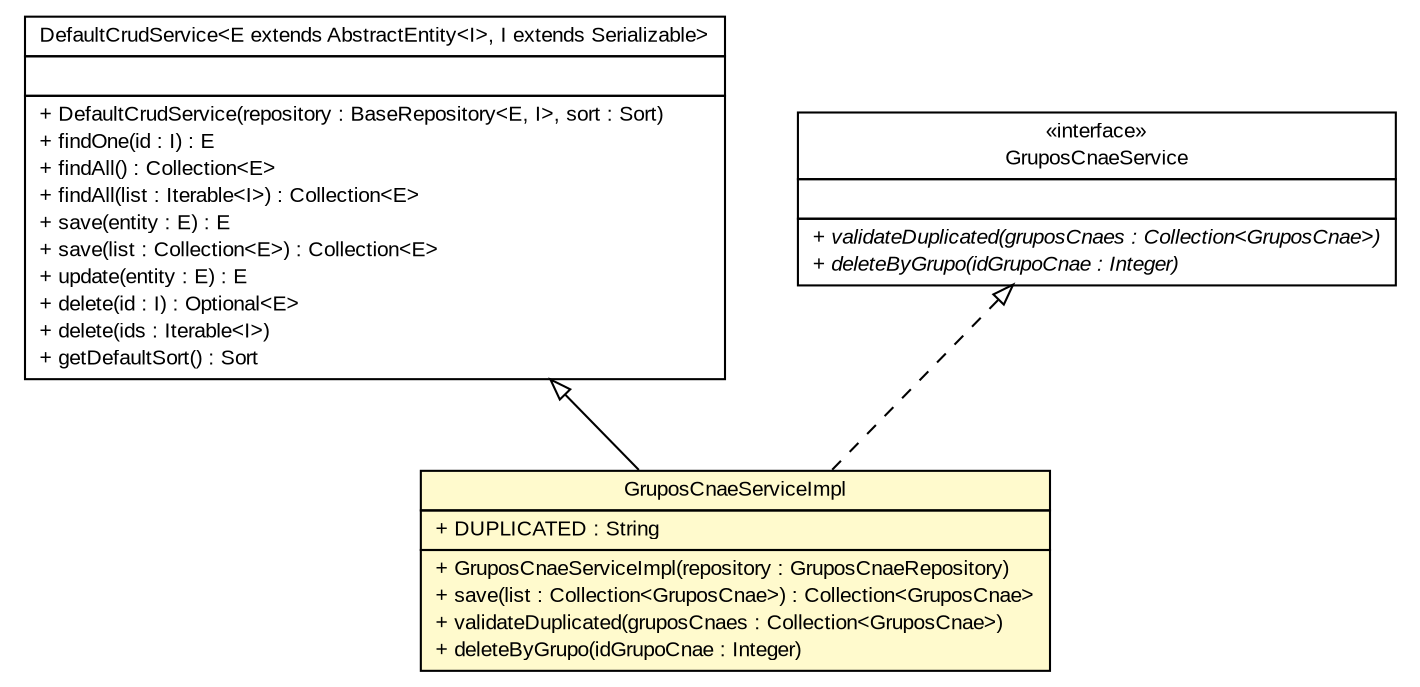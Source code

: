 #!/usr/local/bin/dot
#
# Class diagram 
# Generated by UMLGraph version R5_6 (http://www.umlgraph.org/)
#

digraph G {
	edge [fontname="arial",fontsize=10,labelfontname="arial",labelfontsize=10];
	node [fontname="arial",fontsize=10,shape=plaintext];
	nodesep=0.25;
	ranksep=0.5;
	// br.gov.to.sefaz.business.service.impl.DefaultCrudService<E extends br.gov.to.sefaz.persistence.entity.AbstractEntity<I>, I extends java.io.Serializable>
	c45595 [label=<<table title="br.gov.to.sefaz.business.service.impl.DefaultCrudService" border="0" cellborder="1" cellspacing="0" cellpadding="2" port="p" href="../../../../../business/service/impl/DefaultCrudService.html">
		<tr><td><table border="0" cellspacing="0" cellpadding="1">
<tr><td align="center" balign="center"> DefaultCrudService&lt;E extends AbstractEntity&lt;I&gt;, I extends Serializable&gt; </td></tr>
		</table></td></tr>
		<tr><td><table border="0" cellspacing="0" cellpadding="1">
<tr><td align="left" balign="left">  </td></tr>
		</table></td></tr>
		<tr><td><table border="0" cellspacing="0" cellpadding="1">
<tr><td align="left" balign="left"> + DefaultCrudService(repository : BaseRepository&lt;E, I&gt;, sort : Sort) </td></tr>
<tr><td align="left" balign="left"> + findOne(id : I) : E </td></tr>
<tr><td align="left" balign="left"> + findAll() : Collection&lt;E&gt; </td></tr>
<tr><td align="left" balign="left"> + findAll(list : Iterable&lt;I&gt;) : Collection&lt;E&gt; </td></tr>
<tr><td align="left" balign="left"> + save(entity : E) : E </td></tr>
<tr><td align="left" balign="left"> + save(list : Collection&lt;E&gt;) : Collection&lt;E&gt; </td></tr>
<tr><td align="left" balign="left"> + update(entity : E) : E </td></tr>
<tr><td align="left" balign="left"> + delete(id : I) : Optional&lt;E&gt; </td></tr>
<tr><td align="left" balign="left"> + delete(ids : Iterable&lt;I&gt;) </td></tr>
<tr><td align="left" balign="left"> + getDefaultSort() : Sort </td></tr>
		</table></td></tr>
		</table>>, URL="../../../../../business/service/impl/DefaultCrudService.html", fontname="arial", fontcolor="black", fontsize=10.0];
	// br.gov.to.sefaz.arr.parametros.business.service.GruposCnaeService
	c45686 [label=<<table title="br.gov.to.sefaz.arr.parametros.business.service.GruposCnaeService" border="0" cellborder="1" cellspacing="0" cellpadding="2" port="p" href="../GruposCnaeService.html">
		<tr><td><table border="0" cellspacing="0" cellpadding="1">
<tr><td align="center" balign="center"> &#171;interface&#187; </td></tr>
<tr><td align="center" balign="center"> GruposCnaeService </td></tr>
		</table></td></tr>
		<tr><td><table border="0" cellspacing="0" cellpadding="1">
<tr><td align="left" balign="left">  </td></tr>
		</table></td></tr>
		<tr><td><table border="0" cellspacing="0" cellpadding="1">
<tr><td align="left" balign="left"><font face="arial italic" point-size="10.0"> + validateDuplicated(gruposCnaes : Collection&lt;GruposCnae&gt;) </font></td></tr>
<tr><td align="left" balign="left"><font face="arial italic" point-size="10.0"> + deleteByGrupo(idGrupoCnae : Integer) </font></td></tr>
		</table></td></tr>
		</table>>, URL="../GruposCnaeService.html", fontname="arial", fontcolor="black", fontsize=10.0];
	// br.gov.to.sefaz.arr.parametros.business.service.impl.GruposCnaeServiceImpl
	c45713 [label=<<table title="br.gov.to.sefaz.arr.parametros.business.service.impl.GruposCnaeServiceImpl" border="0" cellborder="1" cellspacing="0" cellpadding="2" port="p" bgcolor="lemonChiffon" href="./GruposCnaeServiceImpl.html">
		<tr><td><table border="0" cellspacing="0" cellpadding="1">
<tr><td align="center" balign="center"> GruposCnaeServiceImpl </td></tr>
		</table></td></tr>
		<tr><td><table border="0" cellspacing="0" cellpadding="1">
<tr><td align="left" balign="left"> + DUPLICATED : String </td></tr>
		</table></td></tr>
		<tr><td><table border="0" cellspacing="0" cellpadding="1">
<tr><td align="left" balign="left"> + GruposCnaeServiceImpl(repository : GruposCnaeRepository) </td></tr>
<tr><td align="left" balign="left"> + save(list : Collection&lt;GruposCnae&gt;) : Collection&lt;GruposCnae&gt; </td></tr>
<tr><td align="left" balign="left"> + validateDuplicated(gruposCnaes : Collection&lt;GruposCnae&gt;) </td></tr>
<tr><td align="left" balign="left"> + deleteByGrupo(idGrupoCnae : Integer) </td></tr>
		</table></td></tr>
		</table>>, URL="./GruposCnaeServiceImpl.html", fontname="arial", fontcolor="black", fontsize=10.0];
	//br.gov.to.sefaz.arr.parametros.business.service.impl.GruposCnaeServiceImpl extends br.gov.to.sefaz.business.service.impl.DefaultCrudService<br.gov.to.sefaz.arr.parametros.persistence.entity.GruposCnae, br.gov.to.sefaz.arr.parametros.persistence.entity.GruposCnaePK>
	c45595:p -> c45713:p [dir=back,arrowtail=empty];
	//br.gov.to.sefaz.arr.parametros.business.service.impl.GruposCnaeServiceImpl implements br.gov.to.sefaz.arr.parametros.business.service.GruposCnaeService
	c45686:p -> c45713:p [dir=back,arrowtail=empty,style=dashed];
}

